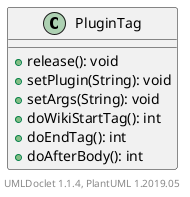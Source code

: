 @startuml

    class PluginTag [[PluginTag.html]] {
        +release(): void
        +setPlugin(String): void
        +setArgs(String): void
        +doWikiStartTag(): int
        +doEndTag(): int
        +doAfterBody(): int
    }


    center footer UMLDoclet 1.1.4, PlantUML 1.2019.05
@enduml
